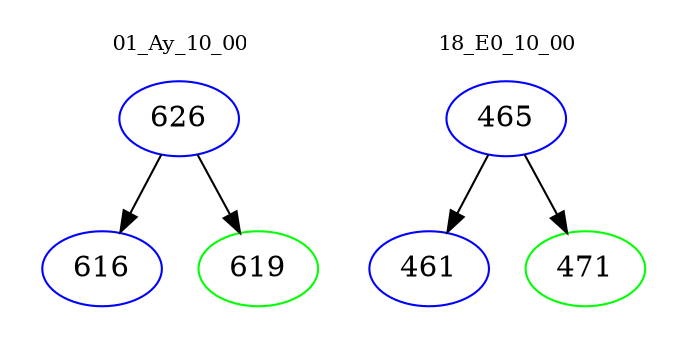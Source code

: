 digraph{
subgraph cluster_0 {
color = white
label = "01_Ay_10_00";
fontsize=10;
T0_626 [label="626", color="blue"]
T0_626 -> T0_616 [color="black"]
T0_616 [label="616", color="blue"]
T0_626 -> T0_619 [color="black"]
T0_619 [label="619", color="green"]
}
subgraph cluster_1 {
color = white
label = "18_E0_10_00";
fontsize=10;
T1_465 [label="465", color="blue"]
T1_465 -> T1_461 [color="black"]
T1_461 [label="461", color="blue"]
T1_465 -> T1_471 [color="black"]
T1_471 [label="471", color="green"]
}
}
